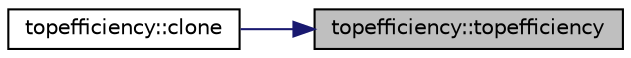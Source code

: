 digraph "topefficiency::topefficiency"
{
 // INTERACTIVE_SVG=YES
 // LATEX_PDF_SIZE
  edge [fontname="Helvetica",fontsize="10",labelfontname="Helvetica",labelfontsize="10"];
  node [fontname="Helvetica",fontsize="10",shape=record];
  rankdir="RL";
  Node1 [label="topefficiency::topefficiency",height=0.2,width=0.4,color="black", fillcolor="grey75", style="filled", fontcolor="black",tooltip=" "];
  Node1 -> Node2 [dir="back",color="midnightblue",fontsize="10",style="solid",fontname="Helvetica"];
  Node2 [label="topefficiency::clone",height=0.2,width=0.4,color="black", fillcolor="white", style="filled",URL="$classtopefficiency.html#a8650d7ac08b08ed5f566193e39c14326",tooltip=" "];
}
